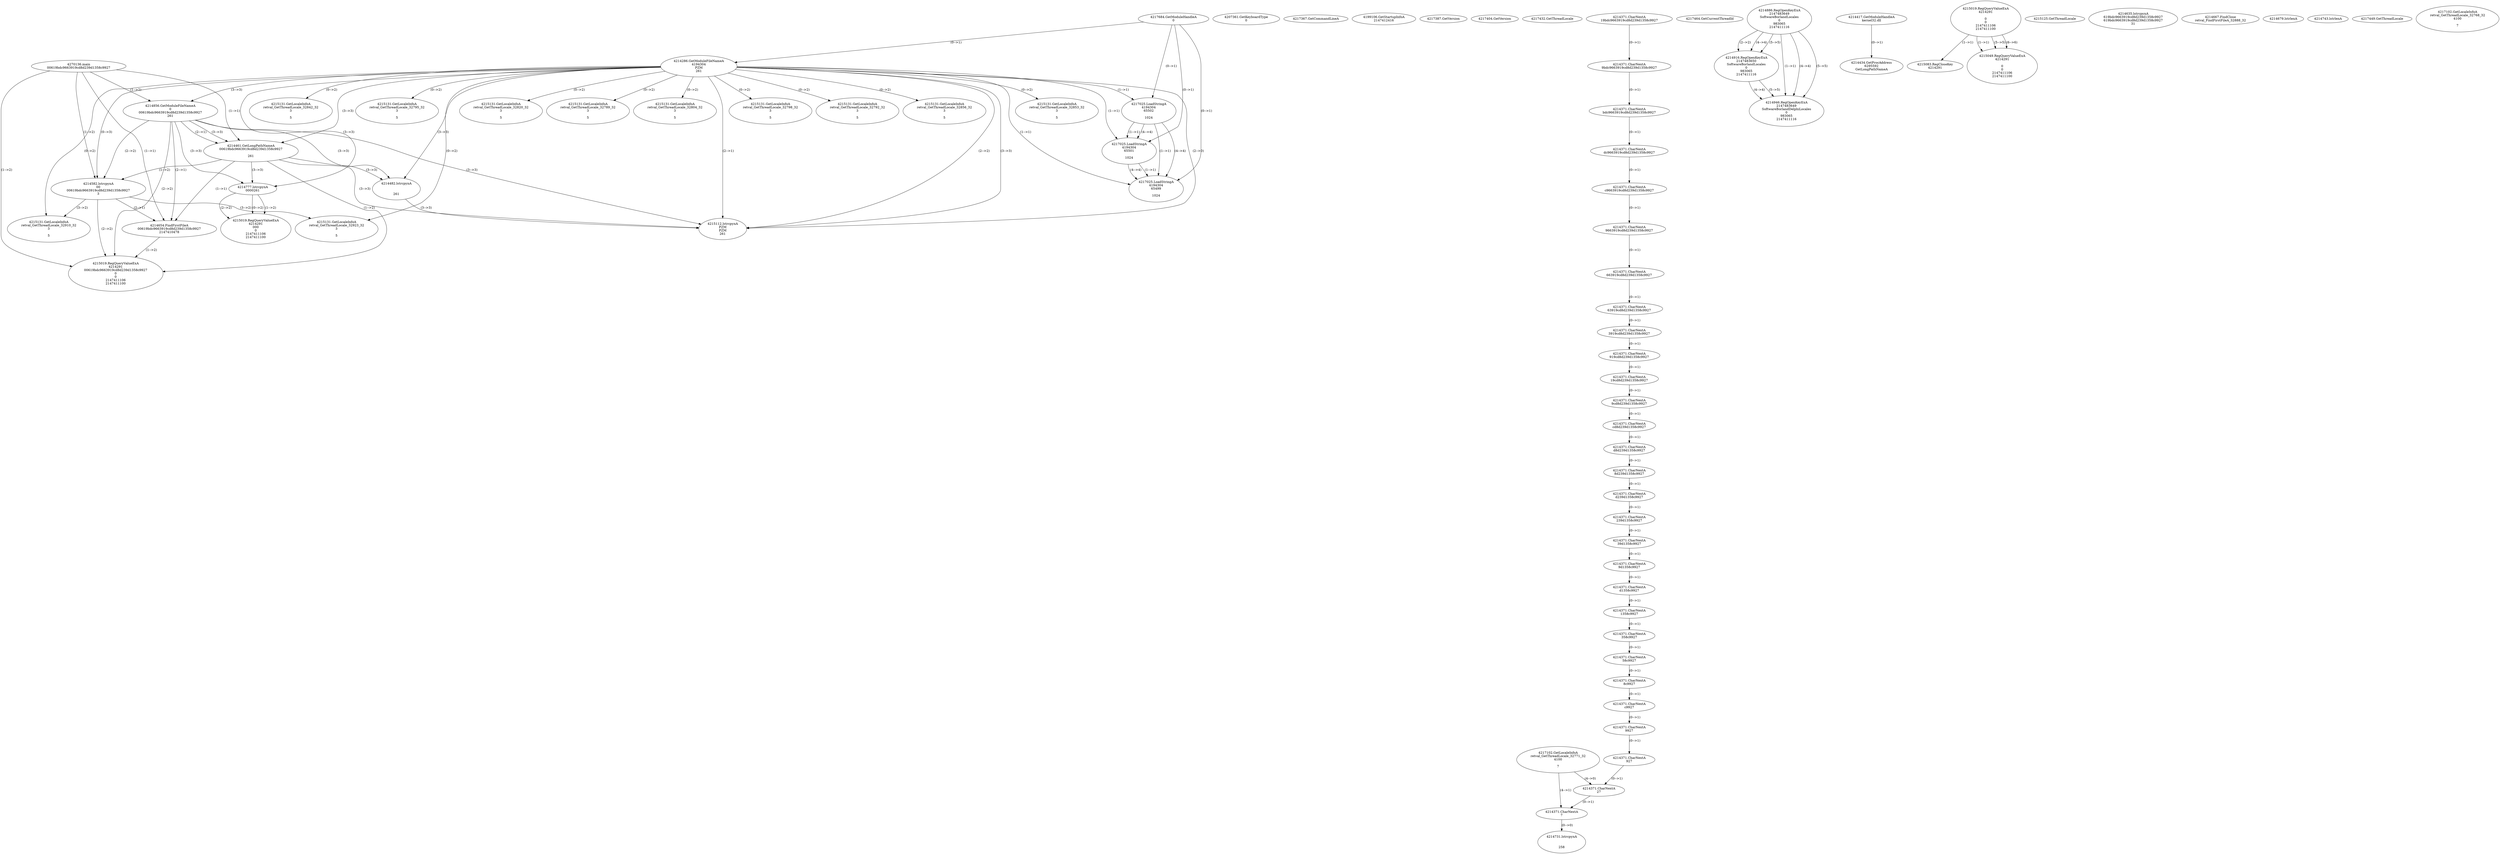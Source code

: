 // Global SCDG with merge call
digraph {
	0 [label="4270136.main
00619bdc9663919cd8d239d1358c9927"]
	1 [label="4217684.GetModuleHandleA
0"]
	2 [label="4207361.GetKeyboardType
0"]
	3 [label="4217367.GetCommandLineA
"]
	4 [label="4199106.GetStartupInfoA
2147412416"]
	5 [label="4217387.GetVersion
"]
	6 [label="4217404.GetVersion
"]
	7 [label="4217432.GetThreadLocale
"]
	8 [label="4217102.GetLocaleInfoA
retval_GetThreadLocale_32771_32
4100

7"]
	9 [label="4217464.GetCurrentThreadId
"]
	10 [label="4214286.GetModuleFileNameA
4194304
PZM
261"]
	1 -> 10 [label="(0-->1)"]
	11 [label="4214856.GetModuleFileNameA
0
00619bdc9663919cd8d239d1358c9927
261"]
	0 -> 11 [label="(1-->2)"]
	10 -> 11 [label="(3-->3)"]
	12 [label="4214886.RegOpenKeyExA
2147483649
Software\Borland\Locales
0
983065
2147411116"]
	13 [label="4214916.RegOpenKeyExA
2147483650
Software\Borland\Locales
0
983065
2147411116"]
	12 -> 13 [label="(2-->2)"]
	12 -> 13 [label="(4-->4)"]
	12 -> 13 [label="(5-->5)"]
	14 [label="4214417.GetModuleHandleA
kernel32.dll"]
	15 [label="4214434.GetProcAddress
6295592
GetLongPathNameA"]
	14 -> 15 [label="(0-->1)"]
	16 [label="4214461.GetLongPathNameA
00619bdc9663919cd8d239d1358c9927

261"]
	0 -> 16 [label="(1-->1)"]
	11 -> 16 [label="(2-->1)"]
	10 -> 16 [label="(3-->3)"]
	11 -> 16 [label="(3-->3)"]
	17 [label="4214482.lstrcpynA


261"]
	10 -> 17 [label="(3-->3)"]
	11 -> 17 [label="(3-->3)"]
	16 -> 17 [label="(3-->3)"]
	18 [label="4215019.RegQueryValueExA
4214291

0
0
2147411106
2147411100"]
	19 [label="4215083.RegCloseKey
4214291"]
	18 -> 19 [label="(1-->1)"]
	20 [label="4215112.lstrcpynA
PZM
PZM
261"]
	10 -> 20 [label="(2-->1)"]
	10 -> 20 [label="(2-->2)"]
	10 -> 20 [label="(3-->3)"]
	11 -> 20 [label="(3-->3)"]
	16 -> 20 [label="(3-->3)"]
	17 -> 20 [label="(3-->3)"]
	10 -> 20 [label="(2-->0)"]
	21 [label="4215125.GetThreadLocale
"]
	22 [label="4215131.GetLocaleInfoA
retval_GetThreadLocale_32853_32
3

5"]
	10 -> 22 [label="(0-->2)"]
	23 [label="4217025.LoadStringA
4194304
65502

1024"]
	1 -> 23 [label="(0-->1)"]
	10 -> 23 [label="(1-->1)"]
	24 [label="4215049.RegQueryValueExA
4214291

0
0
2147411106
2147411100"]
	18 -> 24 [label="(1-->1)"]
	18 -> 24 [label="(5-->5)"]
	18 -> 24 [label="(6-->6)"]
	25 [label="4215131.GetLocaleInfoA
retval_GetThreadLocale_32842_32
3

5"]
	10 -> 25 [label="(0-->2)"]
	26 [label="4217025.LoadStringA
4194304
65501

1024"]
	1 -> 26 [label="(0-->1)"]
	10 -> 26 [label="(1-->1)"]
	23 -> 26 [label="(1-->1)"]
	23 -> 26 [label="(4-->4)"]
	27 [label="4214582.lstrcpynA
00
00619bdc9663919cd8d239d1358c9927
3"]
	0 -> 27 [label="(1-->2)"]
	11 -> 27 [label="(2-->2)"]
	16 -> 27 [label="(1-->2)"]
	10 -> 27 [label="(0-->3)"]
	28 [label="4214371.CharNextA
19bdc9663919cd8d239d1358c9927"]
	29 [label="4214371.CharNextA
9bdc9663919cd8d239d1358c9927"]
	28 -> 29 [label="(0-->1)"]
	30 [label="4214371.CharNextA
bdc9663919cd8d239d1358c9927"]
	29 -> 30 [label="(0-->1)"]
	31 [label="4214371.CharNextA
dc9663919cd8d239d1358c9927"]
	30 -> 31 [label="(0-->1)"]
	32 [label="4214371.CharNextA
c9663919cd8d239d1358c9927"]
	31 -> 32 [label="(0-->1)"]
	33 [label="4214371.CharNextA
9663919cd8d239d1358c9927"]
	32 -> 33 [label="(0-->1)"]
	34 [label="4214371.CharNextA
663919cd8d239d1358c9927"]
	33 -> 34 [label="(0-->1)"]
	35 [label="4214371.CharNextA
63919cd8d239d1358c9927"]
	34 -> 35 [label="(0-->1)"]
	36 [label="4214371.CharNextA
3919cd8d239d1358c9927"]
	35 -> 36 [label="(0-->1)"]
	37 [label="4214371.CharNextA
919cd8d239d1358c9927"]
	36 -> 37 [label="(0-->1)"]
	38 [label="4214371.CharNextA
19cd8d239d1358c9927"]
	37 -> 38 [label="(0-->1)"]
	39 [label="4214371.CharNextA
9cd8d239d1358c9927"]
	38 -> 39 [label="(0-->1)"]
	40 [label="4214371.CharNextA
cd8d239d1358c9927"]
	39 -> 40 [label="(0-->1)"]
	41 [label="4214371.CharNextA
d8d239d1358c9927"]
	40 -> 41 [label="(0-->1)"]
	42 [label="4214371.CharNextA
8d239d1358c9927"]
	41 -> 42 [label="(0-->1)"]
	43 [label="4214371.CharNextA
d239d1358c9927"]
	42 -> 43 [label="(0-->1)"]
	44 [label="4214371.CharNextA
239d1358c9927"]
	43 -> 44 [label="(0-->1)"]
	45 [label="4214371.CharNextA
39d1358c9927"]
	44 -> 45 [label="(0-->1)"]
	46 [label="4214371.CharNextA
9d1358c9927"]
	45 -> 46 [label="(0-->1)"]
	47 [label="4214371.CharNextA
d1358c9927"]
	46 -> 47 [label="(0-->1)"]
	48 [label="4214371.CharNextA
1358c9927"]
	47 -> 48 [label="(0-->1)"]
	49 [label="4214371.CharNextA
358c9927"]
	48 -> 49 [label="(0-->1)"]
	50 [label="4214371.CharNextA
58c9927"]
	49 -> 50 [label="(0-->1)"]
	51 [label="4214371.CharNextA
8c9927"]
	50 -> 51 [label="(0-->1)"]
	52 [label="4214371.CharNextA
c9927"]
	51 -> 52 [label="(0-->1)"]
	53 [label="4214371.CharNextA
9927"]
	52 -> 53 [label="(0-->1)"]
	54 [label="4214371.CharNextA
927"]
	53 -> 54 [label="(0-->1)"]
	55 [label="4214371.CharNextA
27"]
	54 -> 55 [label="(0-->1)"]
	8 -> 55 [label="(4-->0)"]
	56 [label="4214371.CharNextA
7"]
	8 -> 56 [label="(4-->1)"]
	55 -> 56 [label="(0-->1)"]
	57 [label="4214635.lstrcpynA
619bdc9663919cd8d239d1358c9927
619bdc9663919cd8d239d1358c9927
31"]
	58 [label="4214654.FindFirstFileA
00619bdc9663919cd8d239d1358c9927
2147410478"]
	0 -> 58 [label="(1-->1)"]
	11 -> 58 [label="(2-->1)"]
	16 -> 58 [label="(1-->1)"]
	27 -> 58 [label="(2-->1)"]
	59 [label="4215019.RegQueryValueExA
4214291
00619bdc9663919cd8d239d1358c9927
0
0
2147411106
2147411100"]
	0 -> 59 [label="(1-->2)"]
	11 -> 59 [label="(2-->2)"]
	16 -> 59 [label="(1-->2)"]
	27 -> 59 [label="(2-->2)"]
	58 -> 59 [label="(1-->2)"]
	60 [label="4215131.GetLocaleInfoA
retval_GetThreadLocale_32910_32
3

5"]
	10 -> 60 [label="(0-->2)"]
	27 -> 60 [label="(3-->2)"]
	61 [label="4214667.FindClose
retval_FindFirstFileA_32888_32"]
	62 [label="4214679.lstrlenA
"]
	63 [label="4214731.lstrcpynA


258"]
	56 -> 63 [label="(0-->0)"]
	64 [label="4214743.lstrlenA
"]
	65 [label="4214777.lstrcpynA
00\
00\
261"]
	10 -> 65 [label="(3-->3)"]
	11 -> 65 [label="(3-->3)"]
	16 -> 65 [label="(3-->3)"]
	66 [label="4215019.RegQueryValueExA
4214291
00\
0
0
2147411106
2147411100"]
	65 -> 66 [label="(1-->2)"]
	65 -> 66 [label="(2-->2)"]
	65 -> 66 [label="(0-->2)"]
	67 [label="4215131.GetLocaleInfoA
retval_GetThreadLocale_32923_32
3

5"]
	10 -> 67 [label="(0-->2)"]
	27 -> 67 [label="(3-->2)"]
	68 [label="4215131.GetLocaleInfoA
retval_GetThreadLocale_32795_32
3

5"]
	10 -> 68 [label="(0-->2)"]
	69 [label="4217025.LoadStringA
4194304
65499

1024"]
	1 -> 69 [label="(0-->1)"]
	10 -> 69 [label="(1-->1)"]
	23 -> 69 [label="(1-->1)"]
	26 -> 69 [label="(1-->1)"]
	23 -> 69 [label="(4-->4)"]
	26 -> 69 [label="(4-->4)"]
	70 [label="4217449.GetThreadLocale
"]
	71 [label="4217102.GetLocaleInfoA
retval_GetThreadLocale_32768_32
4100

7"]
	72 [label="4215131.GetLocaleInfoA
retval_GetThreadLocale_32820_32
3

5"]
	10 -> 72 [label="(0-->2)"]
	73 [label="4215131.GetLocaleInfoA
retval_GetThreadLocale_32789_32
3

5"]
	10 -> 73 [label="(0-->2)"]
	74 [label="4215131.GetLocaleInfoA
retval_GetThreadLocale_32804_32
3

5"]
	10 -> 74 [label="(0-->2)"]
	75 [label="4215131.GetLocaleInfoA
retval_GetThreadLocale_32798_32
3

5"]
	10 -> 75 [label="(0-->2)"]
	76 [label="4215131.GetLocaleInfoA
retval_GetThreadLocale_32792_32
3

5"]
	10 -> 76 [label="(0-->2)"]
	77 [label="4214946.RegOpenKeyExA
2147483649
Software\Borland\Delphi\Locales
0
983065
2147411116"]
	12 -> 77 [label="(1-->1)"]
	12 -> 77 [label="(4-->4)"]
	13 -> 77 [label="(4-->4)"]
	12 -> 77 [label="(5-->5)"]
	13 -> 77 [label="(5-->5)"]
	78 [label="4215131.GetLocaleInfoA
retval_GetThreadLocale_32856_32
3

5"]
	10 -> 78 [label="(0-->2)"]
}
